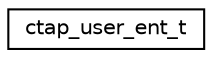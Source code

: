 digraph "Graphical Class Hierarchy"
{
 // LATEX_PDF_SIZE
  edge [fontname="Helvetica",fontsize="10",labelfontname="Helvetica",labelfontsize="10"];
  node [fontname="Helvetica",fontsize="10",shape=record];
  rankdir="LR";
  Node0 [label="ctap_user_ent_t",height=0.2,width=0.4,color="black", fillcolor="white", style="filled",URL="$structctap__user__ent__t.html",tooltip="CTAP user entity struct."];
}
